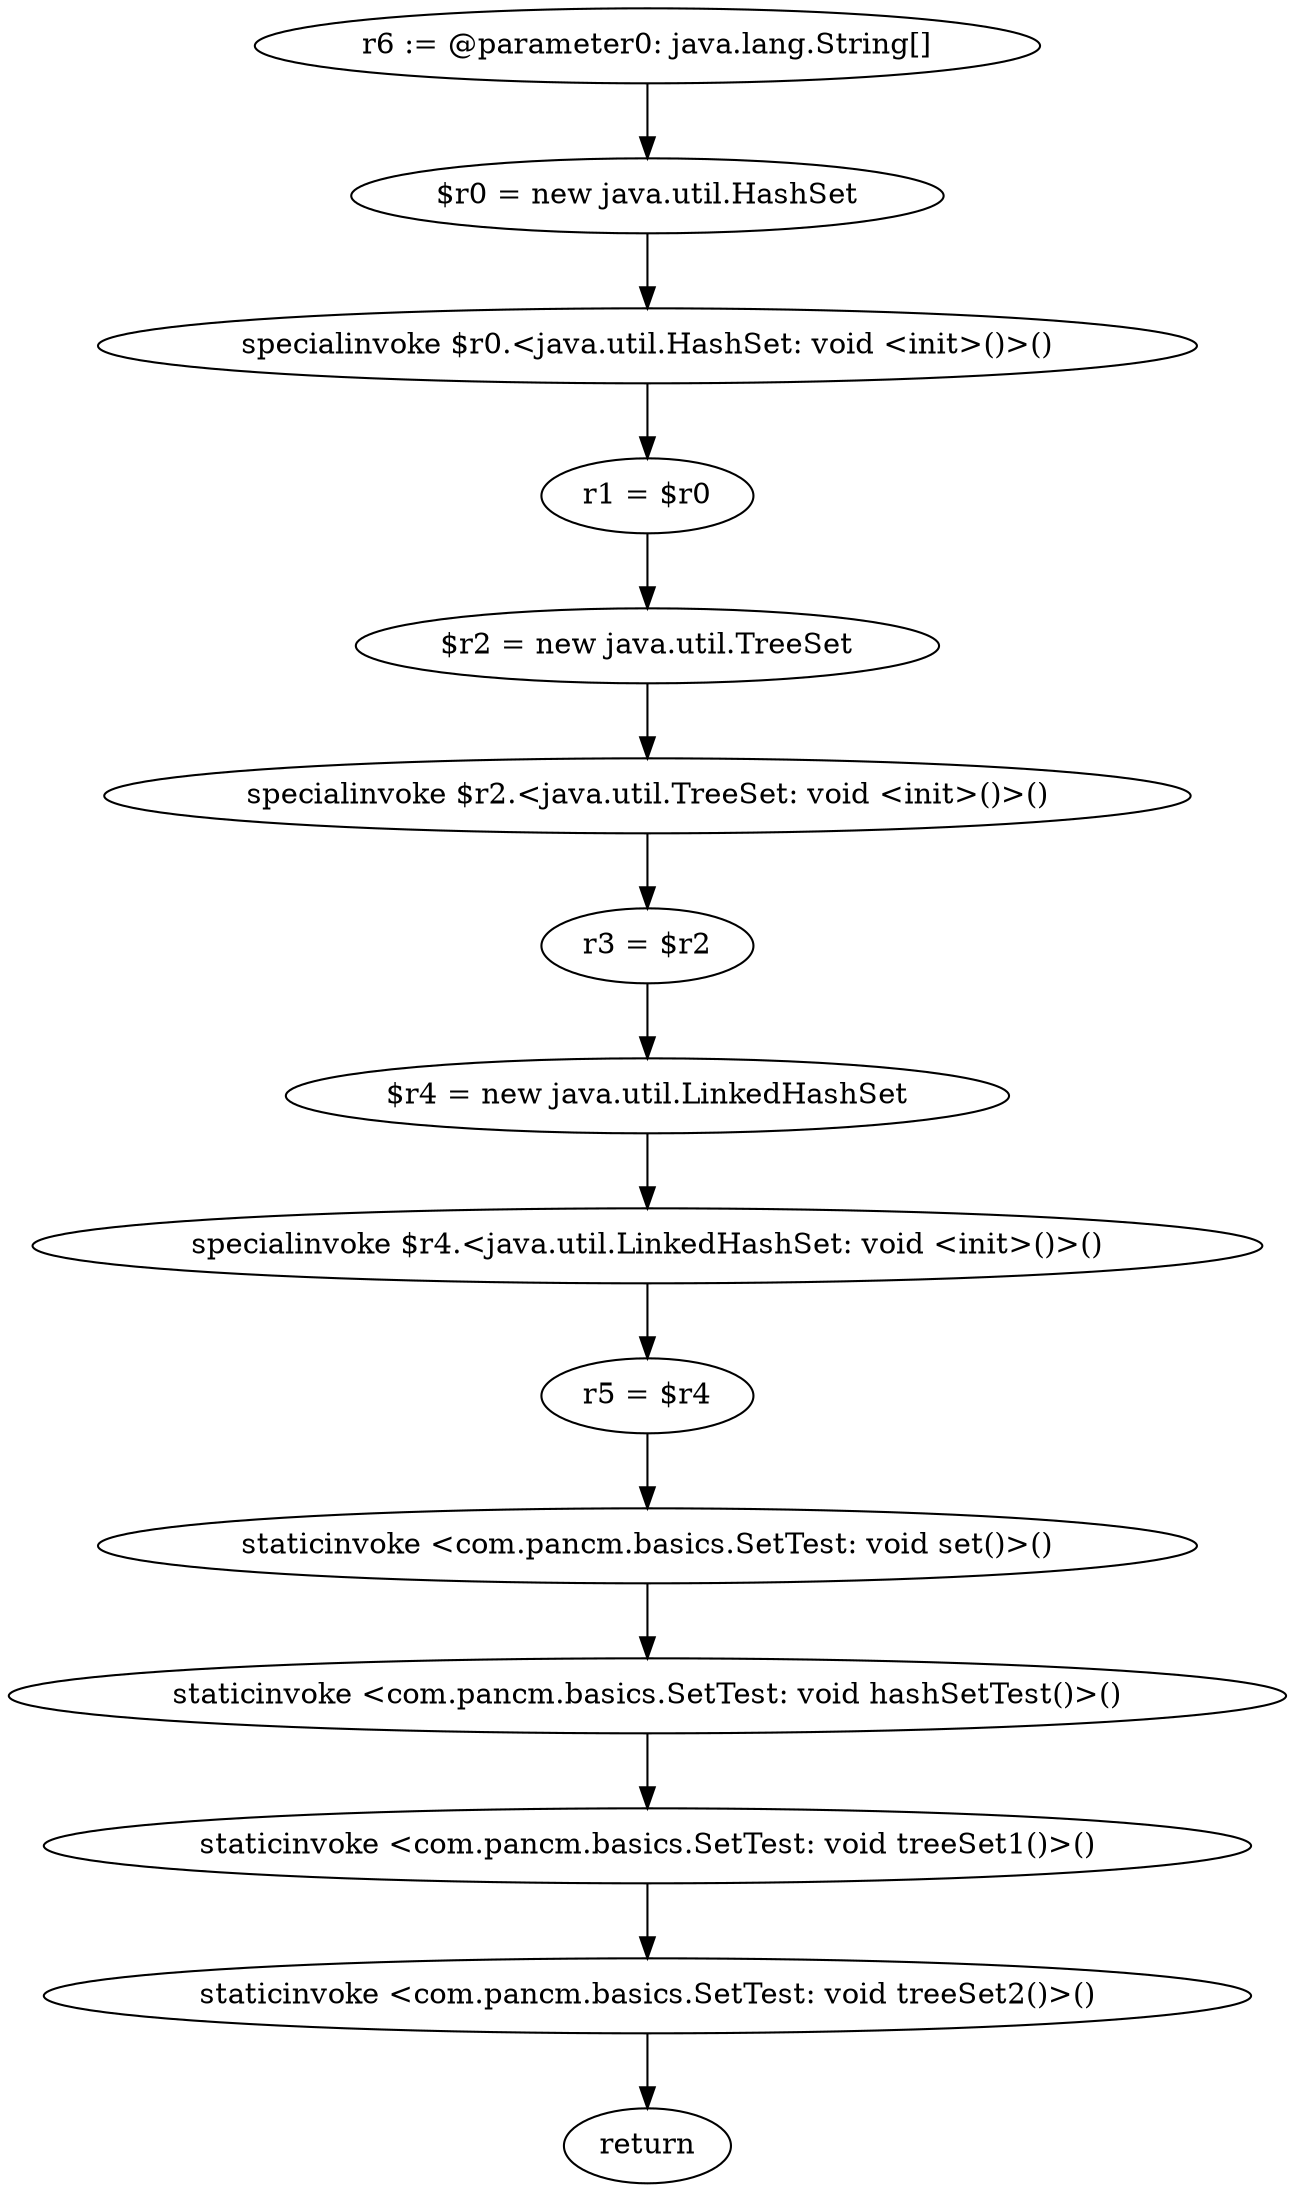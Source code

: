 digraph "unitGraph" {
    "r6 := @parameter0: java.lang.String[]"
    "$r0 = new java.util.HashSet"
    "specialinvoke $r0.<java.util.HashSet: void <init>()>()"
    "r1 = $r0"
    "$r2 = new java.util.TreeSet"
    "specialinvoke $r2.<java.util.TreeSet: void <init>()>()"
    "r3 = $r2"
    "$r4 = new java.util.LinkedHashSet"
    "specialinvoke $r4.<java.util.LinkedHashSet: void <init>()>()"
    "r5 = $r4"
    "staticinvoke <com.pancm.basics.SetTest: void set()>()"
    "staticinvoke <com.pancm.basics.SetTest: void hashSetTest()>()"
    "staticinvoke <com.pancm.basics.SetTest: void treeSet1()>()"
    "staticinvoke <com.pancm.basics.SetTest: void treeSet2()>()"
    "return"
    "r6 := @parameter0: java.lang.String[]"->"$r0 = new java.util.HashSet";
    "$r0 = new java.util.HashSet"->"specialinvoke $r0.<java.util.HashSet: void <init>()>()";
    "specialinvoke $r0.<java.util.HashSet: void <init>()>()"->"r1 = $r0";
    "r1 = $r0"->"$r2 = new java.util.TreeSet";
    "$r2 = new java.util.TreeSet"->"specialinvoke $r2.<java.util.TreeSet: void <init>()>()";
    "specialinvoke $r2.<java.util.TreeSet: void <init>()>()"->"r3 = $r2";
    "r3 = $r2"->"$r4 = new java.util.LinkedHashSet";
    "$r4 = new java.util.LinkedHashSet"->"specialinvoke $r4.<java.util.LinkedHashSet: void <init>()>()";
    "specialinvoke $r4.<java.util.LinkedHashSet: void <init>()>()"->"r5 = $r4";
    "r5 = $r4"->"staticinvoke <com.pancm.basics.SetTest: void set()>()";
    "staticinvoke <com.pancm.basics.SetTest: void set()>()"->"staticinvoke <com.pancm.basics.SetTest: void hashSetTest()>()";
    "staticinvoke <com.pancm.basics.SetTest: void hashSetTest()>()"->"staticinvoke <com.pancm.basics.SetTest: void treeSet1()>()";
    "staticinvoke <com.pancm.basics.SetTest: void treeSet1()>()"->"staticinvoke <com.pancm.basics.SetTest: void treeSet2()>()";
    "staticinvoke <com.pancm.basics.SetTest: void treeSet2()>()"->"return";
}
